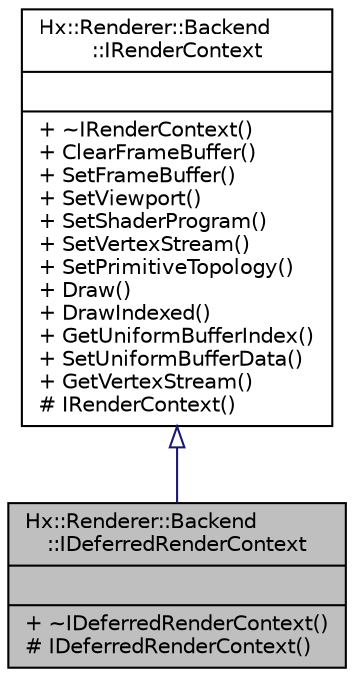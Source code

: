 digraph "Hx::Renderer::Backend::IDeferredRenderContext"
{
  edge [fontname="Helvetica",fontsize="10",labelfontname="Helvetica",labelfontsize="10"];
  node [fontname="Helvetica",fontsize="10",shape=record];
  Node1 [label="{Hx::Renderer::Backend\l::IDeferredRenderContext\n||+ ~IDeferredRenderContext()\l# IDeferredRenderContext()\l}",height=0.2,width=0.4,color="black", fillcolor="grey75", style="filled", fontcolor="black"];
  Node2 -> Node1 [dir="back",color="midnightblue",fontsize="10",style="solid",arrowtail="onormal",fontname="Helvetica"];
  Node2 [label="{Hx::Renderer::Backend\l::IRenderContext\n||+ ~IRenderContext()\l+ ClearFrameBuffer()\l+ SetFrameBuffer()\l+ SetViewport()\l+ SetShaderProgram()\l+ SetVertexStream()\l+ SetPrimitiveTopology()\l+ Draw()\l+ DrawIndexed()\l+ GetUniformBufferIndex()\l+ SetUniformBufferData()\l+ GetVertexStream()\l# IRenderContext()\l}",height=0.2,width=0.4,color="black", fillcolor="white", style="filled",URL="$structHx_1_1Renderer_1_1Backend_1_1IRenderContext.html"];
}
